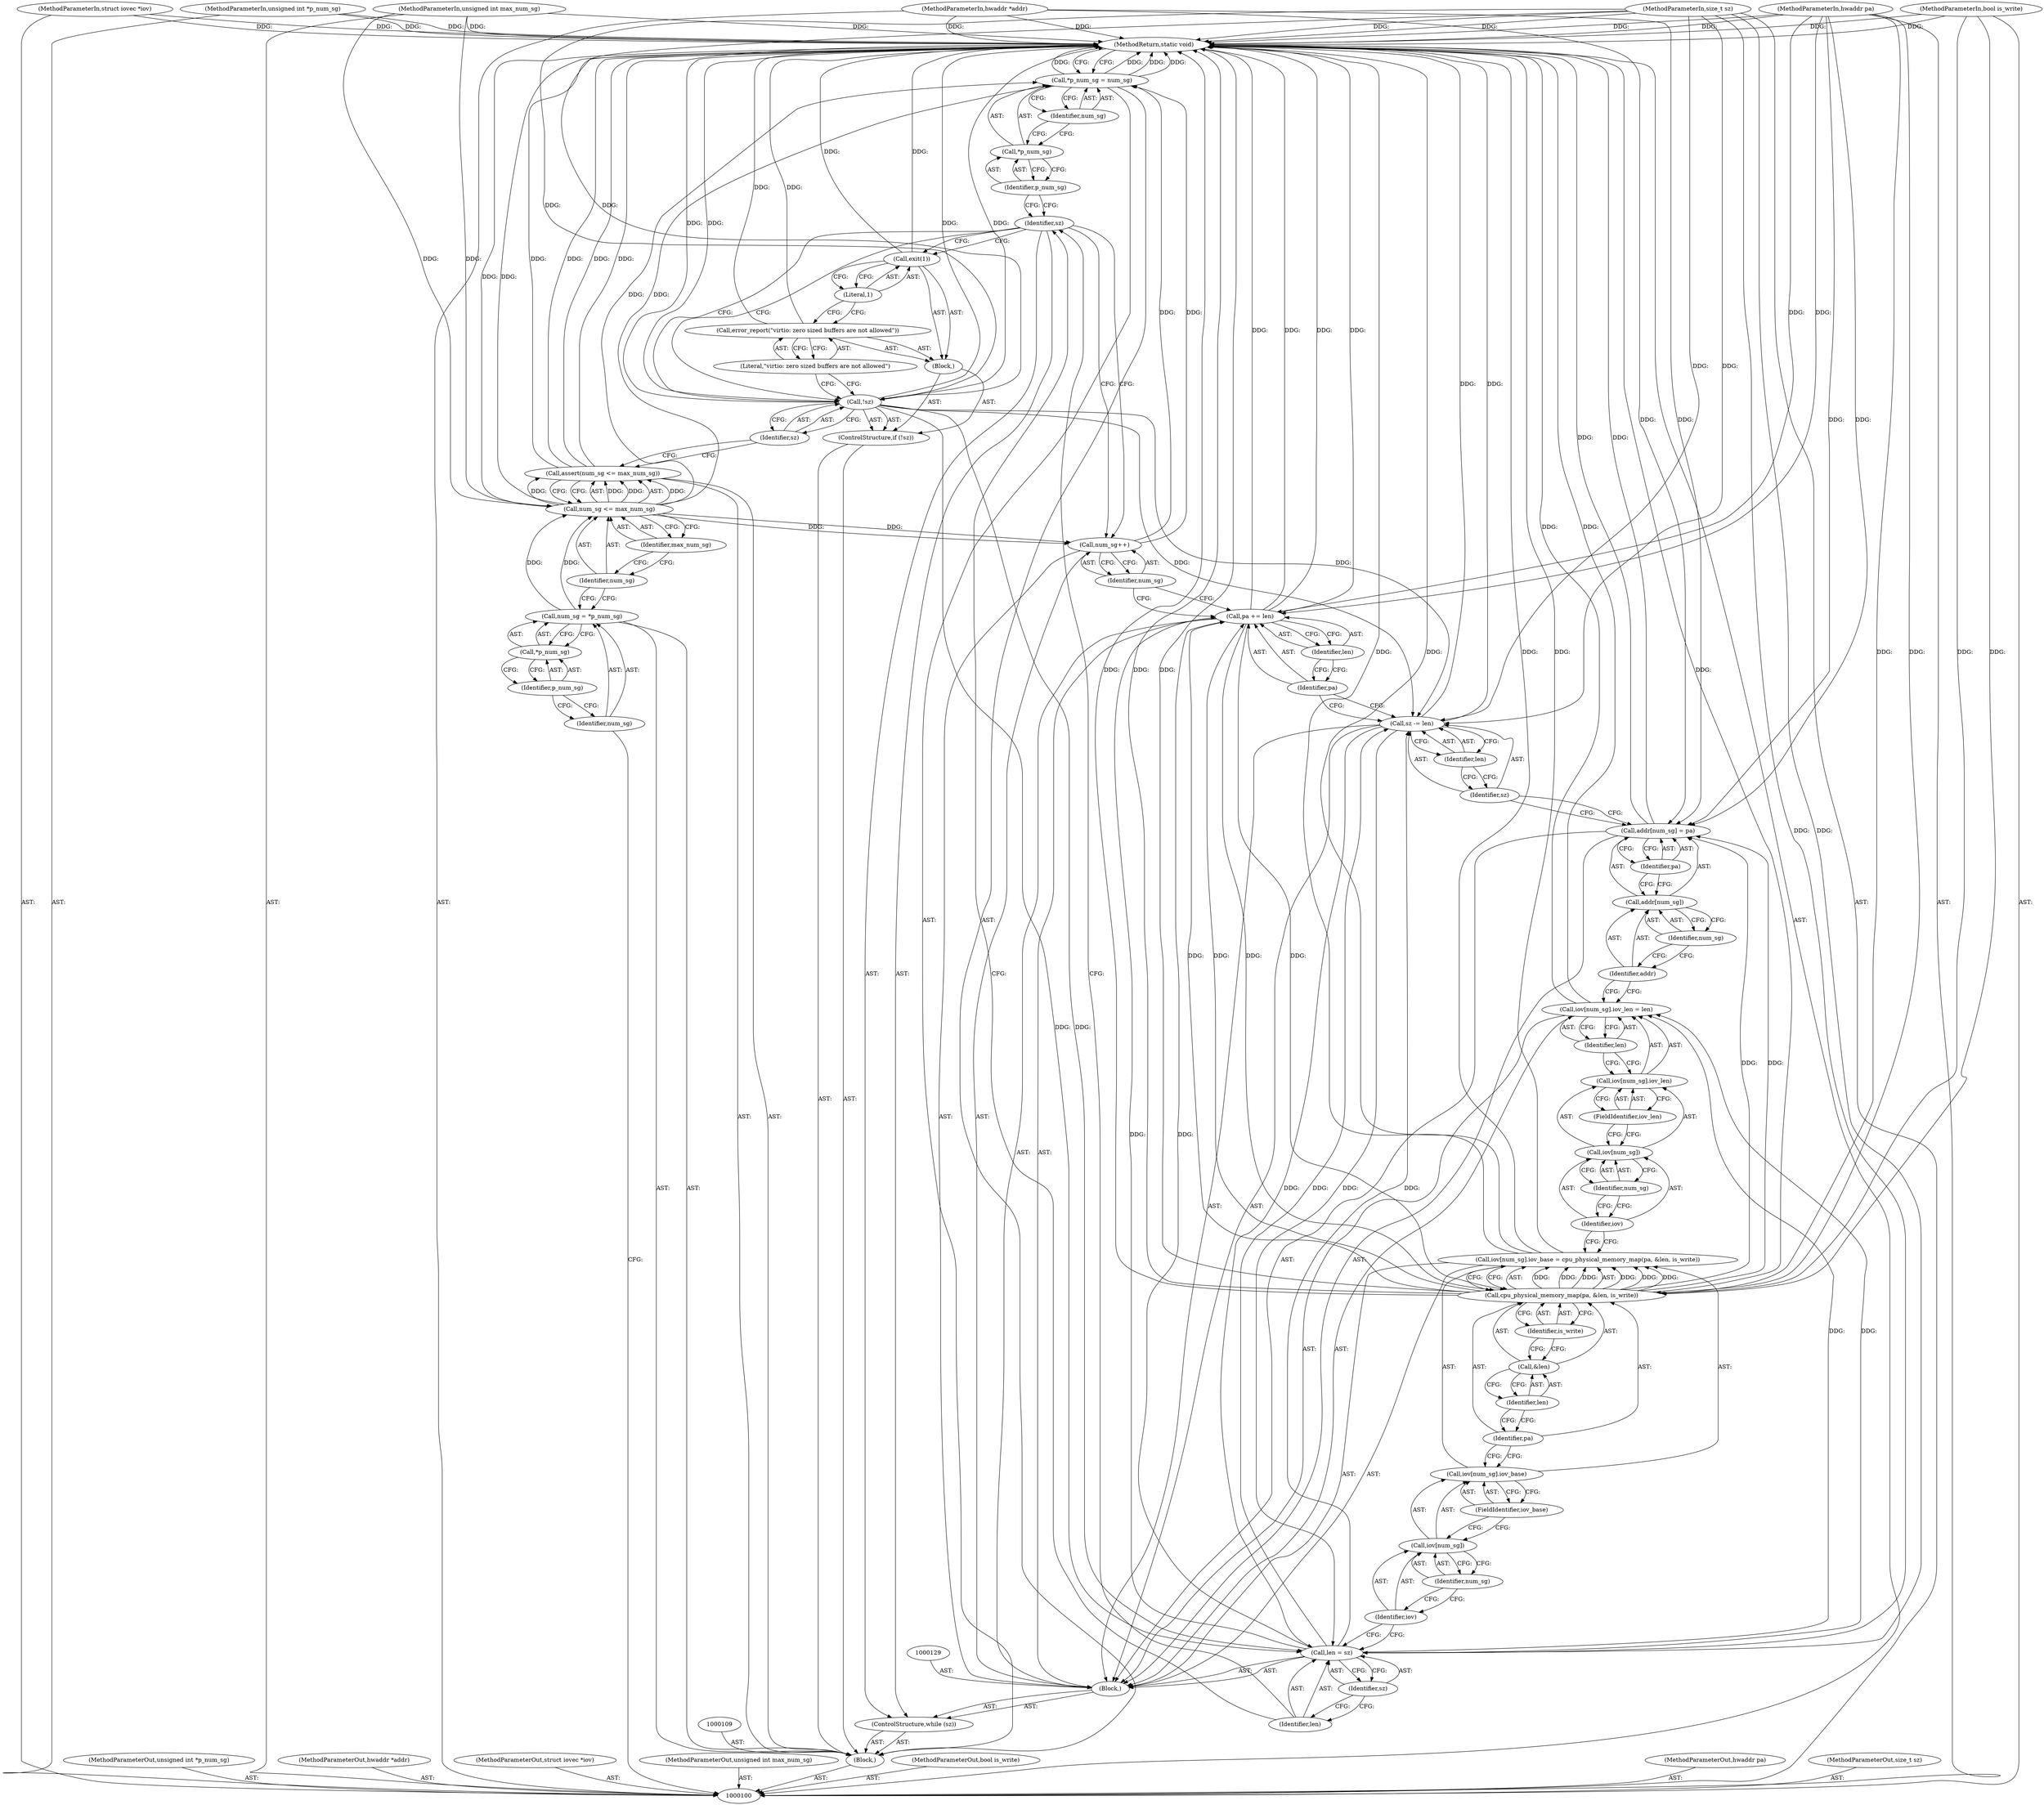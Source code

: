 digraph "0_qemu_1e7aed70144b4673fc26e73062064b6724795e5f" {
"1000168" [label="(MethodReturn,static void)"];
"1000101" [label="(MethodParameterIn,unsigned int *p_num_sg)"];
"1000246" [label="(MethodParameterOut,unsigned int *p_num_sg)"];
"1000102" [label="(MethodParameterIn,hwaddr *addr)"];
"1000247" [label="(MethodParameterOut,hwaddr *addr)"];
"1000103" [label="(MethodParameterIn,struct iovec *iov)"];
"1000248" [label="(MethodParameterOut,struct iovec *iov)"];
"1000125" [label="(Literal,1)"];
"1000124" [label="(Call,exit(1))"];
"1000127" [label="(Identifier,sz)"];
"1000126" [label="(ControlStructure,while (sz))"];
"1000130" [label="(Call,len = sz)"];
"1000131" [label="(Identifier,len)"];
"1000132" [label="(Identifier,sz)"];
"1000128" [label="(Block,)"];
"1000137" [label="(Identifier,num_sg)"];
"1000138" [label="(FieldIdentifier,iov_base)"];
"1000139" [label="(Call,cpu_physical_memory_map(pa, &len, is_write))"];
"1000140" [label="(Identifier,pa)"];
"1000141" [label="(Call,&len)"];
"1000142" [label="(Identifier,len)"];
"1000143" [label="(Identifier,is_write)"];
"1000133" [label="(Call,iov[num_sg].iov_base = cpu_physical_memory_map(pa, &len, is_write))"];
"1000134" [label="(Call,iov[num_sg].iov_base)"];
"1000135" [label="(Call,iov[num_sg])"];
"1000136" [label="(Identifier,iov)"];
"1000148" [label="(Identifier,num_sg)"];
"1000149" [label="(FieldIdentifier,iov_len)"];
"1000150" [label="(Identifier,len)"];
"1000144" [label="(Call,iov[num_sg].iov_len = len)"];
"1000145" [label="(Call,iov[num_sg].iov_len)"];
"1000146" [label="(Call,iov[num_sg])"];
"1000147" [label="(Identifier,iov)"];
"1000154" [label="(Identifier,num_sg)"];
"1000155" [label="(Identifier,pa)"];
"1000151" [label="(Call,addr[num_sg] = pa)"];
"1000152" [label="(Call,addr[num_sg])"];
"1000153" [label="(Identifier,addr)"];
"1000158" [label="(Identifier,len)"];
"1000156" [label="(Call,sz -= len)"];
"1000157" [label="(Identifier,sz)"];
"1000104" [label="(MethodParameterIn,unsigned int max_num_sg)"];
"1000249" [label="(MethodParameterOut,unsigned int max_num_sg)"];
"1000105" [label="(MethodParameterIn,bool is_write)"];
"1000250" [label="(MethodParameterOut,bool is_write)"];
"1000161" [label="(Identifier,len)"];
"1000159" [label="(Call,pa += len)"];
"1000160" [label="(Identifier,pa)"];
"1000162" [label="(Call,num_sg++)"];
"1000163" [label="(Identifier,num_sg)"];
"1000167" [label="(Identifier,num_sg)"];
"1000164" [label="(Call,*p_num_sg = num_sg)"];
"1000165" [label="(Call,*p_num_sg)"];
"1000166" [label="(Identifier,p_num_sg)"];
"1000106" [label="(MethodParameterIn,hwaddr pa)"];
"1000251" [label="(MethodParameterOut,hwaddr pa)"];
"1000107" [label="(MethodParameterIn,size_t sz)"];
"1000252" [label="(MethodParameterOut,size_t sz)"];
"1000108" [label="(Block,)"];
"1000110" [label="(Call,num_sg = *p_num_sg)"];
"1000111" [label="(Identifier,num_sg)"];
"1000112" [label="(Call,*p_num_sg)"];
"1000113" [label="(Identifier,p_num_sg)"];
"1000115" [label="(Call,num_sg <= max_num_sg)"];
"1000116" [label="(Identifier,num_sg)"];
"1000117" [label="(Identifier,max_num_sg)"];
"1000114" [label="(Call,assert(num_sg <= max_num_sg))"];
"1000121" [label="(Block,)"];
"1000118" [label="(ControlStructure,if (!sz))"];
"1000119" [label="(Call,!sz)"];
"1000120" [label="(Identifier,sz)"];
"1000123" [label="(Literal,\"virtio: zero sized buffers are not allowed\")"];
"1000122" [label="(Call,error_report(\"virtio: zero sized buffers are not allowed\"))"];
"1000168" -> "1000100"  [label="AST: "];
"1000168" -> "1000164"  [label="CFG: "];
"1000156" -> "1000168"  [label="DDG: "];
"1000104" -> "1000168"  [label="DDG: "];
"1000105" -> "1000168"  [label="DDG: "];
"1000151" -> "1000168"  [label="DDG: "];
"1000114" -> "1000168"  [label="DDG: "];
"1000114" -> "1000168"  [label="DDG: "];
"1000119" -> "1000168"  [label="DDG: "];
"1000119" -> "1000168"  [label="DDG: "];
"1000159" -> "1000168"  [label="DDG: "];
"1000159" -> "1000168"  [label="DDG: "];
"1000106" -> "1000168"  [label="DDG: "];
"1000115" -> "1000168"  [label="DDG: "];
"1000107" -> "1000168"  [label="DDG: "];
"1000139" -> "1000168"  [label="DDG: "];
"1000139" -> "1000168"  [label="DDG: "];
"1000133" -> "1000168"  [label="DDG: "];
"1000133" -> "1000168"  [label="DDG: "];
"1000103" -> "1000168"  [label="DDG: "];
"1000164" -> "1000168"  [label="DDG: "];
"1000164" -> "1000168"  [label="DDG: "];
"1000102" -> "1000168"  [label="DDG: "];
"1000101" -> "1000168"  [label="DDG: "];
"1000122" -> "1000168"  [label="DDG: "];
"1000144" -> "1000168"  [label="DDG: "];
"1000124" -> "1000168"  [label="DDG: "];
"1000101" -> "1000100"  [label="AST: "];
"1000101" -> "1000168"  [label="DDG: "];
"1000246" -> "1000100"  [label="AST: "];
"1000102" -> "1000100"  [label="AST: "];
"1000102" -> "1000168"  [label="DDG: "];
"1000102" -> "1000151"  [label="DDG: "];
"1000247" -> "1000100"  [label="AST: "];
"1000103" -> "1000100"  [label="AST: "];
"1000103" -> "1000168"  [label="DDG: "];
"1000248" -> "1000100"  [label="AST: "];
"1000125" -> "1000124"  [label="AST: "];
"1000125" -> "1000122"  [label="CFG: "];
"1000124" -> "1000125"  [label="CFG: "];
"1000124" -> "1000121"  [label="AST: "];
"1000124" -> "1000125"  [label="CFG: "];
"1000125" -> "1000124"  [label="AST: "];
"1000127" -> "1000124"  [label="CFG: "];
"1000124" -> "1000168"  [label="DDG: "];
"1000127" -> "1000126"  [label="AST: "];
"1000127" -> "1000162"  [label="CFG: "];
"1000127" -> "1000124"  [label="CFG: "];
"1000127" -> "1000119"  [label="CFG: "];
"1000131" -> "1000127"  [label="CFG: "];
"1000166" -> "1000127"  [label="CFG: "];
"1000126" -> "1000108"  [label="AST: "];
"1000127" -> "1000126"  [label="AST: "];
"1000128" -> "1000126"  [label="AST: "];
"1000130" -> "1000128"  [label="AST: "];
"1000130" -> "1000132"  [label="CFG: "];
"1000131" -> "1000130"  [label="AST: "];
"1000132" -> "1000130"  [label="AST: "];
"1000136" -> "1000130"  [label="CFG: "];
"1000156" -> "1000130"  [label="DDG: "];
"1000119" -> "1000130"  [label="DDG: "];
"1000107" -> "1000130"  [label="DDG: "];
"1000130" -> "1000144"  [label="DDG: "];
"1000130" -> "1000156"  [label="DDG: "];
"1000130" -> "1000159"  [label="DDG: "];
"1000131" -> "1000130"  [label="AST: "];
"1000131" -> "1000127"  [label="CFG: "];
"1000132" -> "1000131"  [label="CFG: "];
"1000132" -> "1000130"  [label="AST: "];
"1000132" -> "1000131"  [label="CFG: "];
"1000130" -> "1000132"  [label="CFG: "];
"1000128" -> "1000126"  [label="AST: "];
"1000129" -> "1000128"  [label="AST: "];
"1000130" -> "1000128"  [label="AST: "];
"1000133" -> "1000128"  [label="AST: "];
"1000144" -> "1000128"  [label="AST: "];
"1000151" -> "1000128"  [label="AST: "];
"1000156" -> "1000128"  [label="AST: "];
"1000159" -> "1000128"  [label="AST: "];
"1000162" -> "1000128"  [label="AST: "];
"1000137" -> "1000135"  [label="AST: "];
"1000137" -> "1000136"  [label="CFG: "];
"1000135" -> "1000137"  [label="CFG: "];
"1000138" -> "1000134"  [label="AST: "];
"1000138" -> "1000135"  [label="CFG: "];
"1000134" -> "1000138"  [label="CFG: "];
"1000139" -> "1000133"  [label="AST: "];
"1000139" -> "1000143"  [label="CFG: "];
"1000140" -> "1000139"  [label="AST: "];
"1000141" -> "1000139"  [label="AST: "];
"1000143" -> "1000139"  [label="AST: "];
"1000133" -> "1000139"  [label="CFG: "];
"1000139" -> "1000168"  [label="DDG: "];
"1000139" -> "1000168"  [label="DDG: "];
"1000139" -> "1000133"  [label="DDG: "];
"1000139" -> "1000133"  [label="DDG: "];
"1000139" -> "1000133"  [label="DDG: "];
"1000159" -> "1000139"  [label="DDG: "];
"1000106" -> "1000139"  [label="DDG: "];
"1000105" -> "1000139"  [label="DDG: "];
"1000139" -> "1000151"  [label="DDG: "];
"1000139" -> "1000159"  [label="DDG: "];
"1000140" -> "1000139"  [label="AST: "];
"1000140" -> "1000134"  [label="CFG: "];
"1000142" -> "1000140"  [label="CFG: "];
"1000141" -> "1000139"  [label="AST: "];
"1000141" -> "1000142"  [label="CFG: "];
"1000142" -> "1000141"  [label="AST: "];
"1000143" -> "1000141"  [label="CFG: "];
"1000142" -> "1000141"  [label="AST: "];
"1000142" -> "1000140"  [label="CFG: "];
"1000141" -> "1000142"  [label="CFG: "];
"1000143" -> "1000139"  [label="AST: "];
"1000143" -> "1000141"  [label="CFG: "];
"1000139" -> "1000143"  [label="CFG: "];
"1000133" -> "1000128"  [label="AST: "];
"1000133" -> "1000139"  [label="CFG: "];
"1000134" -> "1000133"  [label="AST: "];
"1000139" -> "1000133"  [label="AST: "];
"1000147" -> "1000133"  [label="CFG: "];
"1000133" -> "1000168"  [label="DDG: "];
"1000133" -> "1000168"  [label="DDG: "];
"1000139" -> "1000133"  [label="DDG: "];
"1000139" -> "1000133"  [label="DDG: "];
"1000139" -> "1000133"  [label="DDG: "];
"1000134" -> "1000133"  [label="AST: "];
"1000134" -> "1000138"  [label="CFG: "];
"1000135" -> "1000134"  [label="AST: "];
"1000138" -> "1000134"  [label="AST: "];
"1000140" -> "1000134"  [label="CFG: "];
"1000135" -> "1000134"  [label="AST: "];
"1000135" -> "1000137"  [label="CFG: "];
"1000136" -> "1000135"  [label="AST: "];
"1000137" -> "1000135"  [label="AST: "];
"1000138" -> "1000135"  [label="CFG: "];
"1000136" -> "1000135"  [label="AST: "];
"1000136" -> "1000130"  [label="CFG: "];
"1000137" -> "1000136"  [label="CFG: "];
"1000148" -> "1000146"  [label="AST: "];
"1000148" -> "1000147"  [label="CFG: "];
"1000146" -> "1000148"  [label="CFG: "];
"1000149" -> "1000145"  [label="AST: "];
"1000149" -> "1000146"  [label="CFG: "];
"1000145" -> "1000149"  [label="CFG: "];
"1000150" -> "1000144"  [label="AST: "];
"1000150" -> "1000145"  [label="CFG: "];
"1000144" -> "1000150"  [label="CFG: "];
"1000144" -> "1000128"  [label="AST: "];
"1000144" -> "1000150"  [label="CFG: "];
"1000145" -> "1000144"  [label="AST: "];
"1000150" -> "1000144"  [label="AST: "];
"1000153" -> "1000144"  [label="CFG: "];
"1000144" -> "1000168"  [label="DDG: "];
"1000130" -> "1000144"  [label="DDG: "];
"1000145" -> "1000144"  [label="AST: "];
"1000145" -> "1000149"  [label="CFG: "];
"1000146" -> "1000145"  [label="AST: "];
"1000149" -> "1000145"  [label="AST: "];
"1000150" -> "1000145"  [label="CFG: "];
"1000146" -> "1000145"  [label="AST: "];
"1000146" -> "1000148"  [label="CFG: "];
"1000147" -> "1000146"  [label="AST: "];
"1000148" -> "1000146"  [label="AST: "];
"1000149" -> "1000146"  [label="CFG: "];
"1000147" -> "1000146"  [label="AST: "];
"1000147" -> "1000133"  [label="CFG: "];
"1000148" -> "1000147"  [label="CFG: "];
"1000154" -> "1000152"  [label="AST: "];
"1000154" -> "1000153"  [label="CFG: "];
"1000152" -> "1000154"  [label="CFG: "];
"1000155" -> "1000151"  [label="AST: "];
"1000155" -> "1000152"  [label="CFG: "];
"1000151" -> "1000155"  [label="CFG: "];
"1000151" -> "1000128"  [label="AST: "];
"1000151" -> "1000155"  [label="CFG: "];
"1000152" -> "1000151"  [label="AST: "];
"1000155" -> "1000151"  [label="AST: "];
"1000157" -> "1000151"  [label="CFG: "];
"1000151" -> "1000168"  [label="DDG: "];
"1000139" -> "1000151"  [label="DDG: "];
"1000106" -> "1000151"  [label="DDG: "];
"1000102" -> "1000151"  [label="DDG: "];
"1000152" -> "1000151"  [label="AST: "];
"1000152" -> "1000154"  [label="CFG: "];
"1000153" -> "1000152"  [label="AST: "];
"1000154" -> "1000152"  [label="AST: "];
"1000155" -> "1000152"  [label="CFG: "];
"1000153" -> "1000152"  [label="AST: "];
"1000153" -> "1000144"  [label="CFG: "];
"1000154" -> "1000153"  [label="CFG: "];
"1000158" -> "1000156"  [label="AST: "];
"1000158" -> "1000157"  [label="CFG: "];
"1000156" -> "1000158"  [label="CFG: "];
"1000156" -> "1000128"  [label="AST: "];
"1000156" -> "1000158"  [label="CFG: "];
"1000157" -> "1000156"  [label="AST: "];
"1000158" -> "1000156"  [label="AST: "];
"1000160" -> "1000156"  [label="CFG: "];
"1000156" -> "1000168"  [label="DDG: "];
"1000156" -> "1000130"  [label="DDG: "];
"1000130" -> "1000156"  [label="DDG: "];
"1000107" -> "1000156"  [label="DDG: "];
"1000119" -> "1000156"  [label="DDG: "];
"1000157" -> "1000156"  [label="AST: "];
"1000157" -> "1000151"  [label="CFG: "];
"1000158" -> "1000157"  [label="CFG: "];
"1000104" -> "1000100"  [label="AST: "];
"1000104" -> "1000168"  [label="DDG: "];
"1000104" -> "1000115"  [label="DDG: "];
"1000249" -> "1000100"  [label="AST: "];
"1000105" -> "1000100"  [label="AST: "];
"1000105" -> "1000168"  [label="DDG: "];
"1000105" -> "1000139"  [label="DDG: "];
"1000250" -> "1000100"  [label="AST: "];
"1000161" -> "1000159"  [label="AST: "];
"1000161" -> "1000160"  [label="CFG: "];
"1000159" -> "1000161"  [label="CFG: "];
"1000159" -> "1000128"  [label="AST: "];
"1000159" -> "1000161"  [label="CFG: "];
"1000160" -> "1000159"  [label="AST: "];
"1000161" -> "1000159"  [label="AST: "];
"1000163" -> "1000159"  [label="CFG: "];
"1000159" -> "1000168"  [label="DDG: "];
"1000159" -> "1000168"  [label="DDG: "];
"1000159" -> "1000139"  [label="DDG: "];
"1000130" -> "1000159"  [label="DDG: "];
"1000106" -> "1000159"  [label="DDG: "];
"1000139" -> "1000159"  [label="DDG: "];
"1000160" -> "1000159"  [label="AST: "];
"1000160" -> "1000156"  [label="CFG: "];
"1000161" -> "1000160"  [label="CFG: "];
"1000162" -> "1000128"  [label="AST: "];
"1000162" -> "1000163"  [label="CFG: "];
"1000163" -> "1000162"  [label="AST: "];
"1000127" -> "1000162"  [label="CFG: "];
"1000115" -> "1000162"  [label="DDG: "];
"1000162" -> "1000164"  [label="DDG: "];
"1000163" -> "1000162"  [label="AST: "];
"1000163" -> "1000159"  [label="CFG: "];
"1000162" -> "1000163"  [label="CFG: "];
"1000167" -> "1000164"  [label="AST: "];
"1000167" -> "1000165"  [label="CFG: "];
"1000164" -> "1000167"  [label="CFG: "];
"1000164" -> "1000108"  [label="AST: "];
"1000164" -> "1000167"  [label="CFG: "];
"1000165" -> "1000164"  [label="AST: "];
"1000167" -> "1000164"  [label="AST: "];
"1000168" -> "1000164"  [label="CFG: "];
"1000164" -> "1000168"  [label="DDG: "];
"1000164" -> "1000168"  [label="DDG: "];
"1000162" -> "1000164"  [label="DDG: "];
"1000115" -> "1000164"  [label="DDG: "];
"1000165" -> "1000164"  [label="AST: "];
"1000165" -> "1000166"  [label="CFG: "];
"1000166" -> "1000165"  [label="AST: "];
"1000167" -> "1000165"  [label="CFG: "];
"1000166" -> "1000165"  [label="AST: "];
"1000166" -> "1000127"  [label="CFG: "];
"1000165" -> "1000166"  [label="CFG: "];
"1000106" -> "1000100"  [label="AST: "];
"1000106" -> "1000168"  [label="DDG: "];
"1000106" -> "1000139"  [label="DDG: "];
"1000106" -> "1000151"  [label="DDG: "];
"1000106" -> "1000159"  [label="DDG: "];
"1000251" -> "1000100"  [label="AST: "];
"1000107" -> "1000100"  [label="AST: "];
"1000107" -> "1000168"  [label="DDG: "];
"1000107" -> "1000119"  [label="DDG: "];
"1000107" -> "1000130"  [label="DDG: "];
"1000107" -> "1000156"  [label="DDG: "];
"1000252" -> "1000100"  [label="AST: "];
"1000108" -> "1000100"  [label="AST: "];
"1000109" -> "1000108"  [label="AST: "];
"1000110" -> "1000108"  [label="AST: "];
"1000114" -> "1000108"  [label="AST: "];
"1000118" -> "1000108"  [label="AST: "];
"1000126" -> "1000108"  [label="AST: "];
"1000164" -> "1000108"  [label="AST: "];
"1000110" -> "1000108"  [label="AST: "];
"1000110" -> "1000112"  [label="CFG: "];
"1000111" -> "1000110"  [label="AST: "];
"1000112" -> "1000110"  [label="AST: "];
"1000116" -> "1000110"  [label="CFG: "];
"1000110" -> "1000115"  [label="DDG: "];
"1000111" -> "1000110"  [label="AST: "];
"1000111" -> "1000100"  [label="CFG: "];
"1000113" -> "1000111"  [label="CFG: "];
"1000112" -> "1000110"  [label="AST: "];
"1000112" -> "1000113"  [label="CFG: "];
"1000113" -> "1000112"  [label="AST: "];
"1000110" -> "1000112"  [label="CFG: "];
"1000113" -> "1000112"  [label="AST: "];
"1000113" -> "1000111"  [label="CFG: "];
"1000112" -> "1000113"  [label="CFG: "];
"1000115" -> "1000114"  [label="AST: "];
"1000115" -> "1000117"  [label="CFG: "];
"1000116" -> "1000115"  [label="AST: "];
"1000117" -> "1000115"  [label="AST: "];
"1000114" -> "1000115"  [label="CFG: "];
"1000115" -> "1000168"  [label="DDG: "];
"1000115" -> "1000114"  [label="DDG: "];
"1000115" -> "1000114"  [label="DDG: "];
"1000110" -> "1000115"  [label="DDG: "];
"1000104" -> "1000115"  [label="DDG: "];
"1000115" -> "1000162"  [label="DDG: "];
"1000115" -> "1000164"  [label="DDG: "];
"1000116" -> "1000115"  [label="AST: "];
"1000116" -> "1000110"  [label="CFG: "];
"1000117" -> "1000116"  [label="CFG: "];
"1000117" -> "1000115"  [label="AST: "];
"1000117" -> "1000116"  [label="CFG: "];
"1000115" -> "1000117"  [label="CFG: "];
"1000114" -> "1000108"  [label="AST: "];
"1000114" -> "1000115"  [label="CFG: "];
"1000115" -> "1000114"  [label="AST: "];
"1000120" -> "1000114"  [label="CFG: "];
"1000114" -> "1000168"  [label="DDG: "];
"1000114" -> "1000168"  [label="DDG: "];
"1000115" -> "1000114"  [label="DDG: "];
"1000115" -> "1000114"  [label="DDG: "];
"1000121" -> "1000118"  [label="AST: "];
"1000122" -> "1000121"  [label="AST: "];
"1000124" -> "1000121"  [label="AST: "];
"1000118" -> "1000108"  [label="AST: "];
"1000119" -> "1000118"  [label="AST: "];
"1000121" -> "1000118"  [label="AST: "];
"1000119" -> "1000118"  [label="AST: "];
"1000119" -> "1000120"  [label="CFG: "];
"1000120" -> "1000119"  [label="AST: "];
"1000123" -> "1000119"  [label="CFG: "];
"1000127" -> "1000119"  [label="CFG: "];
"1000119" -> "1000168"  [label="DDG: "];
"1000119" -> "1000168"  [label="DDG: "];
"1000107" -> "1000119"  [label="DDG: "];
"1000119" -> "1000130"  [label="DDG: "];
"1000119" -> "1000156"  [label="DDG: "];
"1000120" -> "1000119"  [label="AST: "];
"1000120" -> "1000114"  [label="CFG: "];
"1000119" -> "1000120"  [label="CFG: "];
"1000123" -> "1000122"  [label="AST: "];
"1000123" -> "1000119"  [label="CFG: "];
"1000122" -> "1000123"  [label="CFG: "];
"1000122" -> "1000121"  [label="AST: "];
"1000122" -> "1000123"  [label="CFG: "];
"1000123" -> "1000122"  [label="AST: "];
"1000125" -> "1000122"  [label="CFG: "];
"1000122" -> "1000168"  [label="DDG: "];
}
